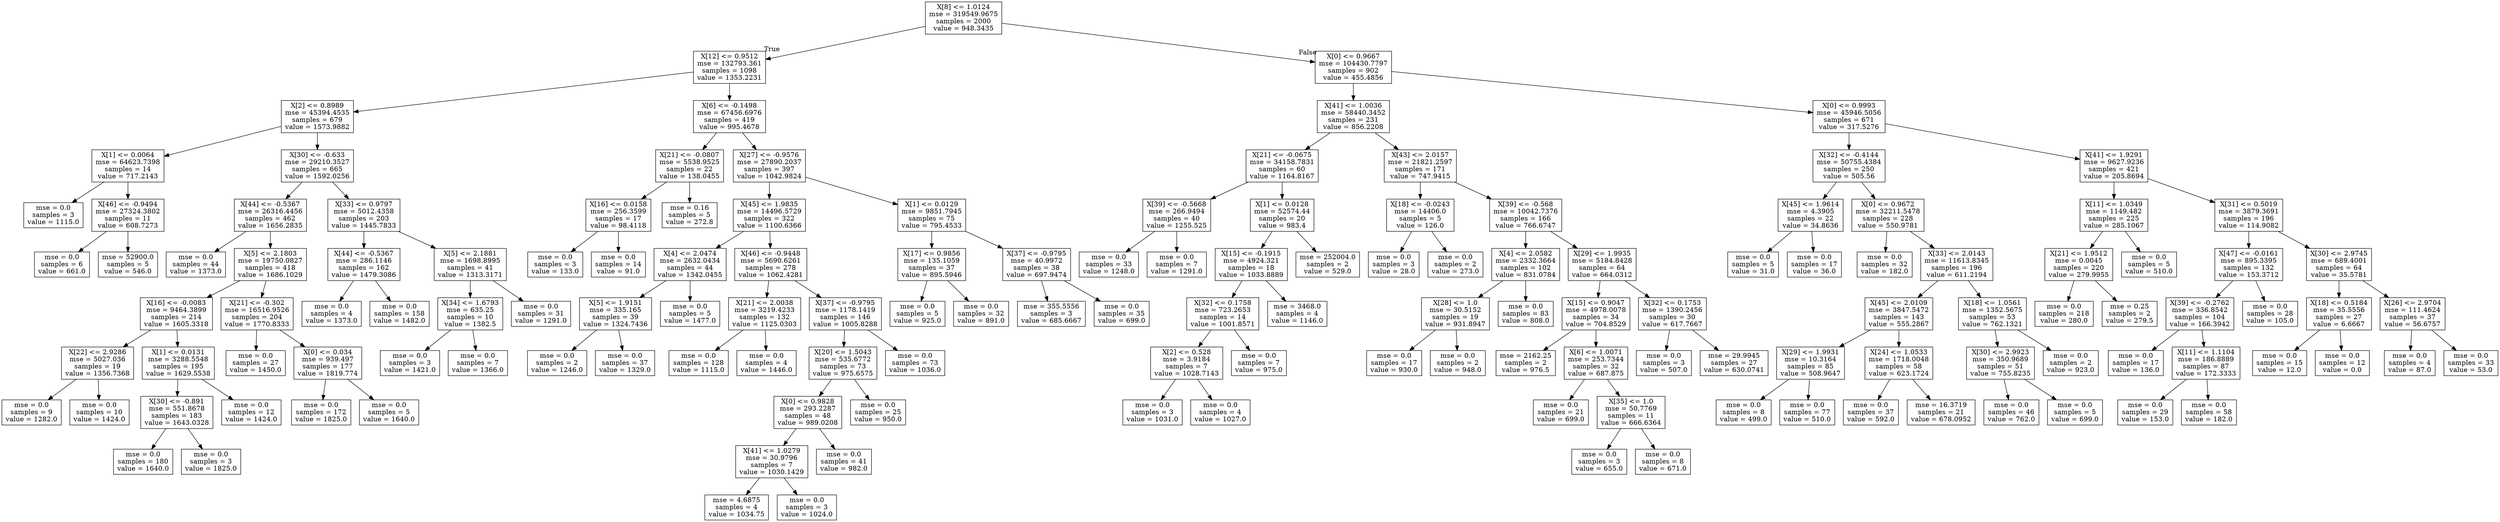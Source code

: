 digraph Tree {
node [shape=box] ;
0 [label="X[8] <= 1.0124\nmse = 319549.9675\nsamples = 2000\nvalue = 948.3435"] ;
1 [label="X[12] <= 0.9512\nmse = 132793.361\nsamples = 1098\nvalue = 1353.2231"] ;
0 -> 1 [labeldistance=2.5, labelangle=45, headlabel="True"] ;
2 [label="X[2] <= 0.8989\nmse = 45394.4535\nsamples = 679\nvalue = 1573.9882"] ;
1 -> 2 ;
3 [label="X[1] <= 0.0064\nmse = 64623.7398\nsamples = 14\nvalue = 717.2143"] ;
2 -> 3 ;
4 [label="mse = 0.0\nsamples = 3\nvalue = 1115.0"] ;
3 -> 4 ;
5 [label="X[46] <= -0.9494\nmse = 27324.3802\nsamples = 11\nvalue = 608.7273"] ;
3 -> 5 ;
6 [label="mse = 0.0\nsamples = 6\nvalue = 661.0"] ;
5 -> 6 ;
7 [label="mse = 52900.0\nsamples = 5\nvalue = 546.0"] ;
5 -> 7 ;
8 [label="X[30] <= -0.633\nmse = 29210.3527\nsamples = 665\nvalue = 1592.0256"] ;
2 -> 8 ;
9 [label="X[44] <= -0.5367\nmse = 26316.4456\nsamples = 462\nvalue = 1656.2835"] ;
8 -> 9 ;
10 [label="mse = 0.0\nsamples = 44\nvalue = 1373.0"] ;
9 -> 10 ;
11 [label="X[5] <= 2.1803\nmse = 19750.0827\nsamples = 418\nvalue = 1686.1029"] ;
9 -> 11 ;
12 [label="X[16] <= -0.0083\nmse = 9464.3899\nsamples = 214\nvalue = 1605.3318"] ;
11 -> 12 ;
13 [label="X[22] <= 2.9286\nmse = 5027.036\nsamples = 19\nvalue = 1356.7368"] ;
12 -> 13 ;
14 [label="mse = 0.0\nsamples = 9\nvalue = 1282.0"] ;
13 -> 14 ;
15 [label="mse = 0.0\nsamples = 10\nvalue = 1424.0"] ;
13 -> 15 ;
16 [label="X[1] <= 0.0131\nmse = 3288.5548\nsamples = 195\nvalue = 1629.5538"] ;
12 -> 16 ;
17 [label="X[30] <= -0.891\nmse = 551.8678\nsamples = 183\nvalue = 1643.0328"] ;
16 -> 17 ;
18 [label="mse = 0.0\nsamples = 180\nvalue = 1640.0"] ;
17 -> 18 ;
19 [label="mse = 0.0\nsamples = 3\nvalue = 1825.0"] ;
17 -> 19 ;
20 [label="mse = 0.0\nsamples = 12\nvalue = 1424.0"] ;
16 -> 20 ;
21 [label="X[21] <= -0.302\nmse = 16516.9526\nsamples = 204\nvalue = 1770.8333"] ;
11 -> 21 ;
22 [label="mse = 0.0\nsamples = 27\nvalue = 1450.0"] ;
21 -> 22 ;
23 [label="X[0] <= 0.034\nmse = 939.497\nsamples = 177\nvalue = 1819.774"] ;
21 -> 23 ;
24 [label="mse = 0.0\nsamples = 172\nvalue = 1825.0"] ;
23 -> 24 ;
25 [label="mse = 0.0\nsamples = 5\nvalue = 1640.0"] ;
23 -> 25 ;
26 [label="X[33] <= 0.9797\nmse = 5012.4358\nsamples = 203\nvalue = 1445.7833"] ;
8 -> 26 ;
27 [label="X[44] <= -0.5367\nmse = 286.1146\nsamples = 162\nvalue = 1479.3086"] ;
26 -> 27 ;
28 [label="mse = 0.0\nsamples = 4\nvalue = 1373.0"] ;
27 -> 28 ;
29 [label="mse = 0.0\nsamples = 158\nvalue = 1482.0"] ;
27 -> 29 ;
30 [label="X[5] <= 2.1881\nmse = 1698.8995\nsamples = 41\nvalue = 1313.3171"] ;
26 -> 30 ;
31 [label="X[34] <= 1.6793\nmse = 635.25\nsamples = 10\nvalue = 1382.5"] ;
30 -> 31 ;
32 [label="mse = 0.0\nsamples = 3\nvalue = 1421.0"] ;
31 -> 32 ;
33 [label="mse = 0.0\nsamples = 7\nvalue = 1366.0"] ;
31 -> 33 ;
34 [label="mse = 0.0\nsamples = 31\nvalue = 1291.0"] ;
30 -> 34 ;
35 [label="X[6] <= -0.1498\nmse = 67456.6976\nsamples = 419\nvalue = 995.4678"] ;
1 -> 35 ;
36 [label="X[21] <= -0.0807\nmse = 5538.9525\nsamples = 22\nvalue = 138.0455"] ;
35 -> 36 ;
37 [label="X[16] <= 0.0158\nmse = 256.3599\nsamples = 17\nvalue = 98.4118"] ;
36 -> 37 ;
38 [label="mse = 0.0\nsamples = 3\nvalue = 133.0"] ;
37 -> 38 ;
39 [label="mse = 0.0\nsamples = 14\nvalue = 91.0"] ;
37 -> 39 ;
40 [label="mse = 0.16\nsamples = 5\nvalue = 272.8"] ;
36 -> 40 ;
41 [label="X[27] <= -0.9576\nmse = 27890.2037\nsamples = 397\nvalue = 1042.9824"] ;
35 -> 41 ;
42 [label="X[45] <= 1.9835\nmse = 14496.5729\nsamples = 322\nvalue = 1100.6366"] ;
41 -> 42 ;
43 [label="X[4] <= 2.0474\nmse = 2632.0434\nsamples = 44\nvalue = 1342.0455"] ;
42 -> 43 ;
44 [label="X[5] <= 1.9151\nmse = 335.165\nsamples = 39\nvalue = 1324.7436"] ;
43 -> 44 ;
45 [label="mse = 0.0\nsamples = 2\nvalue = 1246.0"] ;
44 -> 45 ;
46 [label="mse = 0.0\nsamples = 37\nvalue = 1329.0"] ;
44 -> 46 ;
47 [label="mse = 0.0\nsamples = 5\nvalue = 1477.0"] ;
43 -> 47 ;
48 [label="X[46] <= -0.9448\nmse = 5690.6261\nsamples = 278\nvalue = 1062.4281"] ;
42 -> 48 ;
49 [label="X[21] <= 2.0038\nmse = 3219.4233\nsamples = 132\nvalue = 1125.0303"] ;
48 -> 49 ;
50 [label="mse = 0.0\nsamples = 128\nvalue = 1115.0"] ;
49 -> 50 ;
51 [label="mse = 0.0\nsamples = 4\nvalue = 1446.0"] ;
49 -> 51 ;
52 [label="X[37] <= -0.9795\nmse = 1178.1419\nsamples = 146\nvalue = 1005.8288"] ;
48 -> 52 ;
53 [label="X[20] <= 1.5043\nmse = 535.6772\nsamples = 73\nvalue = 975.6575"] ;
52 -> 53 ;
54 [label="X[0] <= 0.9828\nmse = 293.2287\nsamples = 48\nvalue = 989.0208"] ;
53 -> 54 ;
55 [label="X[41] <= 1.0279\nmse = 30.9796\nsamples = 7\nvalue = 1030.1429"] ;
54 -> 55 ;
56 [label="mse = 4.6875\nsamples = 4\nvalue = 1034.75"] ;
55 -> 56 ;
57 [label="mse = 0.0\nsamples = 3\nvalue = 1024.0"] ;
55 -> 57 ;
58 [label="mse = 0.0\nsamples = 41\nvalue = 982.0"] ;
54 -> 58 ;
59 [label="mse = 0.0\nsamples = 25\nvalue = 950.0"] ;
53 -> 59 ;
60 [label="mse = 0.0\nsamples = 73\nvalue = 1036.0"] ;
52 -> 60 ;
61 [label="X[1] <= 0.0129\nmse = 9851.7945\nsamples = 75\nvalue = 795.4533"] ;
41 -> 61 ;
62 [label="X[17] <= 0.9856\nmse = 135.1059\nsamples = 37\nvalue = 895.5946"] ;
61 -> 62 ;
63 [label="mse = 0.0\nsamples = 5\nvalue = 925.0"] ;
62 -> 63 ;
64 [label="mse = 0.0\nsamples = 32\nvalue = 891.0"] ;
62 -> 64 ;
65 [label="X[37] <= -0.9795\nmse = 40.9972\nsamples = 38\nvalue = 697.9474"] ;
61 -> 65 ;
66 [label="mse = 355.5556\nsamples = 3\nvalue = 685.6667"] ;
65 -> 66 ;
67 [label="mse = 0.0\nsamples = 35\nvalue = 699.0"] ;
65 -> 67 ;
68 [label="X[0] <= 0.9667\nmse = 104430.7797\nsamples = 902\nvalue = 455.4856"] ;
0 -> 68 [labeldistance=2.5, labelangle=-45, headlabel="False"] ;
69 [label="X[41] <= 1.0036\nmse = 58440.3452\nsamples = 231\nvalue = 856.2208"] ;
68 -> 69 ;
70 [label="X[21] <= -0.0675\nmse = 34158.7831\nsamples = 60\nvalue = 1164.8167"] ;
69 -> 70 ;
71 [label="X[39] <= -0.5668\nmse = 266.9494\nsamples = 40\nvalue = 1255.525"] ;
70 -> 71 ;
72 [label="mse = 0.0\nsamples = 33\nvalue = 1248.0"] ;
71 -> 72 ;
73 [label="mse = 0.0\nsamples = 7\nvalue = 1291.0"] ;
71 -> 73 ;
74 [label="X[1] <= 0.0128\nmse = 52574.44\nsamples = 20\nvalue = 983.4"] ;
70 -> 74 ;
75 [label="X[15] <= -0.1915\nmse = 4924.321\nsamples = 18\nvalue = 1033.8889"] ;
74 -> 75 ;
76 [label="X[32] <= 0.1758\nmse = 723.2653\nsamples = 14\nvalue = 1001.8571"] ;
75 -> 76 ;
77 [label="X[2] <= 0.528\nmse = 3.9184\nsamples = 7\nvalue = 1028.7143"] ;
76 -> 77 ;
78 [label="mse = 0.0\nsamples = 3\nvalue = 1031.0"] ;
77 -> 78 ;
79 [label="mse = 0.0\nsamples = 4\nvalue = 1027.0"] ;
77 -> 79 ;
80 [label="mse = 0.0\nsamples = 7\nvalue = 975.0"] ;
76 -> 80 ;
81 [label="mse = 3468.0\nsamples = 4\nvalue = 1146.0"] ;
75 -> 81 ;
82 [label="mse = 252004.0\nsamples = 2\nvalue = 529.0"] ;
74 -> 82 ;
83 [label="X[43] <= 2.0157\nmse = 21821.2597\nsamples = 171\nvalue = 747.9415"] ;
69 -> 83 ;
84 [label="X[18] <= -0.0243\nmse = 14406.0\nsamples = 5\nvalue = 126.0"] ;
83 -> 84 ;
85 [label="mse = 0.0\nsamples = 3\nvalue = 28.0"] ;
84 -> 85 ;
86 [label="mse = 0.0\nsamples = 2\nvalue = 273.0"] ;
84 -> 86 ;
87 [label="X[39] <= -0.568\nmse = 10042.7376\nsamples = 166\nvalue = 766.6747"] ;
83 -> 87 ;
88 [label="X[4] <= 2.0582\nmse = 2332.3664\nsamples = 102\nvalue = 831.0784"] ;
87 -> 88 ;
89 [label="X[28] <= 1.0\nmse = 30.5152\nsamples = 19\nvalue = 931.8947"] ;
88 -> 89 ;
90 [label="mse = 0.0\nsamples = 17\nvalue = 930.0"] ;
89 -> 90 ;
91 [label="mse = 0.0\nsamples = 2\nvalue = 948.0"] ;
89 -> 91 ;
92 [label="mse = 0.0\nsamples = 83\nvalue = 808.0"] ;
88 -> 92 ;
93 [label="X[29] <= 1.9935\nmse = 5184.8428\nsamples = 64\nvalue = 664.0312"] ;
87 -> 93 ;
94 [label="X[15] <= 0.9047\nmse = 4978.0078\nsamples = 34\nvalue = 704.8529"] ;
93 -> 94 ;
95 [label="mse = 2162.25\nsamples = 2\nvalue = 976.5"] ;
94 -> 95 ;
96 [label="X[6] <= 1.0071\nmse = 253.7344\nsamples = 32\nvalue = 687.875"] ;
94 -> 96 ;
97 [label="mse = 0.0\nsamples = 21\nvalue = 699.0"] ;
96 -> 97 ;
98 [label="X[35] <= 1.0\nmse = 50.7769\nsamples = 11\nvalue = 666.6364"] ;
96 -> 98 ;
99 [label="mse = 0.0\nsamples = 3\nvalue = 655.0"] ;
98 -> 99 ;
100 [label="mse = 0.0\nsamples = 8\nvalue = 671.0"] ;
98 -> 100 ;
101 [label="X[32] <= 0.1753\nmse = 1390.2456\nsamples = 30\nvalue = 617.7667"] ;
93 -> 101 ;
102 [label="mse = 0.0\nsamples = 3\nvalue = 507.0"] ;
101 -> 102 ;
103 [label="mse = 29.9945\nsamples = 27\nvalue = 630.0741"] ;
101 -> 103 ;
104 [label="X[0] <= 0.9993\nmse = 45946.5056\nsamples = 671\nvalue = 317.5276"] ;
68 -> 104 ;
105 [label="X[32] <= -0.4144\nmse = 50755.4384\nsamples = 250\nvalue = 505.56"] ;
104 -> 105 ;
106 [label="X[45] <= 1.9614\nmse = 4.3905\nsamples = 22\nvalue = 34.8636"] ;
105 -> 106 ;
107 [label="mse = 0.0\nsamples = 5\nvalue = 31.0"] ;
106 -> 107 ;
108 [label="mse = 0.0\nsamples = 17\nvalue = 36.0"] ;
106 -> 108 ;
109 [label="X[0] <= 0.9672\nmse = 32211.5478\nsamples = 228\nvalue = 550.9781"] ;
105 -> 109 ;
110 [label="mse = 0.0\nsamples = 32\nvalue = 182.0"] ;
109 -> 110 ;
111 [label="X[33] <= 2.0143\nmse = 11613.8345\nsamples = 196\nvalue = 611.2194"] ;
109 -> 111 ;
112 [label="X[45] <= 2.0109\nmse = 3847.5472\nsamples = 143\nvalue = 555.2867"] ;
111 -> 112 ;
113 [label="X[29] <= 1.9931\nmse = 10.3164\nsamples = 85\nvalue = 508.9647"] ;
112 -> 113 ;
114 [label="mse = 0.0\nsamples = 8\nvalue = 499.0"] ;
113 -> 114 ;
115 [label="mse = 0.0\nsamples = 77\nvalue = 510.0"] ;
113 -> 115 ;
116 [label="X[24] <= 1.0533\nmse = 1718.0048\nsamples = 58\nvalue = 623.1724"] ;
112 -> 116 ;
117 [label="mse = 0.0\nsamples = 37\nvalue = 592.0"] ;
116 -> 117 ;
118 [label="mse = 16.3719\nsamples = 21\nvalue = 678.0952"] ;
116 -> 118 ;
119 [label="X[18] <= 1.0561\nmse = 1352.5675\nsamples = 53\nvalue = 762.1321"] ;
111 -> 119 ;
120 [label="X[30] <= 2.9923\nmse = 350.9689\nsamples = 51\nvalue = 755.8235"] ;
119 -> 120 ;
121 [label="mse = 0.0\nsamples = 46\nvalue = 762.0"] ;
120 -> 121 ;
122 [label="mse = 0.0\nsamples = 5\nvalue = 699.0"] ;
120 -> 122 ;
123 [label="mse = 0.0\nsamples = 2\nvalue = 923.0"] ;
119 -> 123 ;
124 [label="X[41] <= 1.9291\nmse = 9627.9236\nsamples = 421\nvalue = 205.8694"] ;
104 -> 124 ;
125 [label="X[11] <= 1.0349\nmse = 1149.482\nsamples = 225\nvalue = 285.1067"] ;
124 -> 125 ;
126 [label="X[21] <= 1.9512\nmse = 0.0045\nsamples = 220\nvalue = 279.9955"] ;
125 -> 126 ;
127 [label="mse = 0.0\nsamples = 218\nvalue = 280.0"] ;
126 -> 127 ;
128 [label="mse = 0.25\nsamples = 2\nvalue = 279.5"] ;
126 -> 128 ;
129 [label="mse = 0.0\nsamples = 5\nvalue = 510.0"] ;
125 -> 129 ;
130 [label="X[31] <= 0.5019\nmse = 3879.3691\nsamples = 196\nvalue = 114.9082"] ;
124 -> 130 ;
131 [label="X[47] <= -0.0161\nmse = 895.3395\nsamples = 132\nvalue = 153.3712"] ;
130 -> 131 ;
132 [label="X[39] <= -0.2762\nmse = 336.8542\nsamples = 104\nvalue = 166.3942"] ;
131 -> 132 ;
133 [label="mse = 0.0\nsamples = 17\nvalue = 136.0"] ;
132 -> 133 ;
134 [label="X[11] <= 1.1104\nmse = 186.8889\nsamples = 87\nvalue = 172.3333"] ;
132 -> 134 ;
135 [label="mse = 0.0\nsamples = 29\nvalue = 153.0"] ;
134 -> 135 ;
136 [label="mse = 0.0\nsamples = 58\nvalue = 182.0"] ;
134 -> 136 ;
137 [label="mse = 0.0\nsamples = 28\nvalue = 105.0"] ;
131 -> 137 ;
138 [label="X[30] <= 2.9745\nmse = 689.4001\nsamples = 64\nvalue = 35.5781"] ;
130 -> 138 ;
139 [label="X[18] <= 0.5184\nmse = 35.5556\nsamples = 27\nvalue = 6.6667"] ;
138 -> 139 ;
140 [label="mse = 0.0\nsamples = 15\nvalue = 12.0"] ;
139 -> 140 ;
141 [label="mse = 0.0\nsamples = 12\nvalue = 0.0"] ;
139 -> 141 ;
142 [label="X[26] <= 2.9704\nmse = 111.4624\nsamples = 37\nvalue = 56.6757"] ;
138 -> 142 ;
143 [label="mse = 0.0\nsamples = 4\nvalue = 87.0"] ;
142 -> 143 ;
144 [label="mse = 0.0\nsamples = 33\nvalue = 53.0"] ;
142 -> 144 ;
}